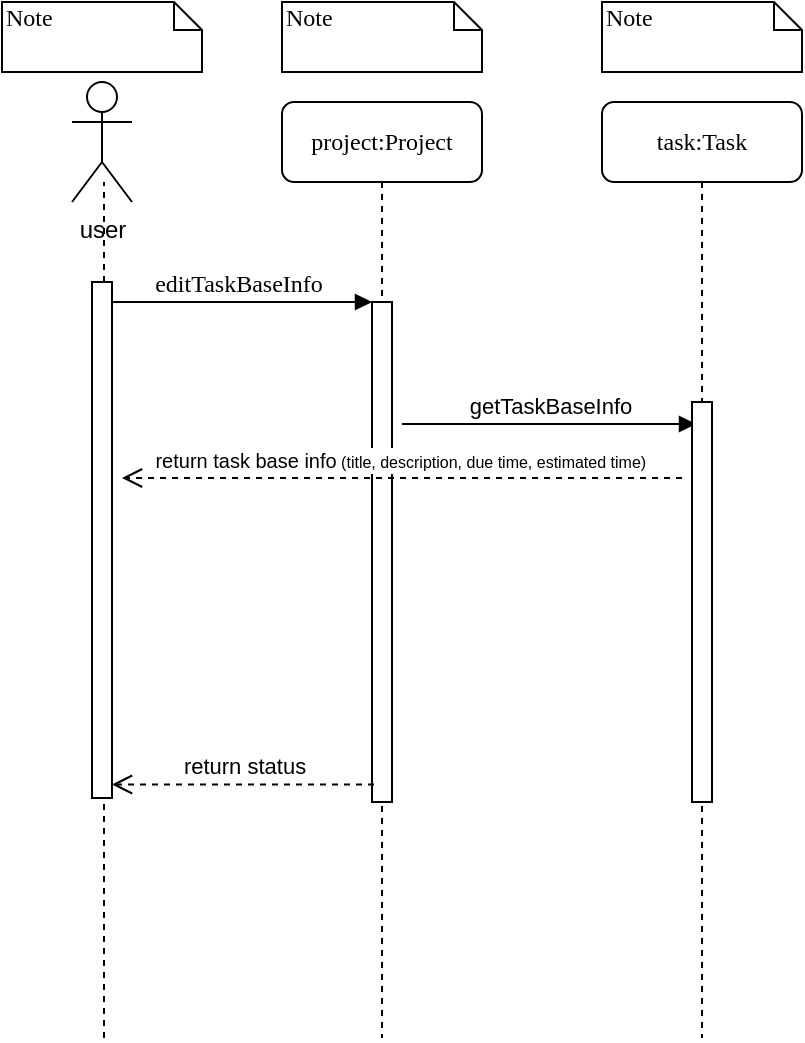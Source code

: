 <mxfile version="10.6.7"><diagram id="1HHfJyGIwwL79xxKRSZR" name="Page-1"><mxGraphModel dx="1394" dy="804" grid="1" gridSize="10" guides="1" tooltips="1" connect="1" arrows="1" fold="1" page="1" pageScale="1" pageWidth="850" pageHeight="1100" math="0" shadow="0"><root><mxCell id="0"/><mxCell id="1" parent="0"/><mxCell id="p_5Fpq-UKxK2JLkZS4Xz-1" value="project:Project&lt;br&gt;" style="shape=umlLifeline;perimeter=lifelinePerimeter;whiteSpace=wrap;html=1;container=1;collapsible=0;recursiveResize=0;outlineConnect=0;rounded=1;shadow=0;comic=0;labelBackgroundColor=none;strokeColor=#000000;strokeWidth=1;fillColor=#FFFFFF;fontFamily=Verdana;fontSize=12;fontColor=#000000;align=center;" parent="1" vertex="1"><mxGeometry x="380" y="212" width="100" height="468" as="geometry"/></mxCell><mxCell id="p_5Fpq-UKxK2JLkZS4Xz-2" value="" style="html=1;points=[];perimeter=orthogonalPerimeter;rounded=0;shadow=0;comic=0;labelBackgroundColor=none;strokeColor=#000000;strokeWidth=1;fillColor=#FFFFFF;fontFamily=Verdana;fontSize=12;fontColor=#000000;align=center;" parent="p_5Fpq-UKxK2JLkZS4Xz-1" vertex="1"><mxGeometry x="45" y="100" width="10" height="250" as="geometry"/></mxCell><mxCell id="p_5Fpq-UKxK2JLkZS4Xz-3" value="getTaskBaseInfo" style="html=1;verticalAlign=bottom;endArrow=block;entryX=0.1;entryY=0.1;entryDx=0;entryDy=0;entryPerimeter=0;" parent="p_5Fpq-UKxK2JLkZS4Xz-1" edge="1"><mxGeometry width="80" relative="1" as="geometry"><mxPoint x="60" y="161" as="sourcePoint"/><mxPoint x="207" y="161" as="targetPoint"/></mxGeometry></mxCell><mxCell id="p_5Fpq-UKxK2JLkZS4Xz-4" value="task:Task&lt;br&gt;" style="shape=umlLifeline;perimeter=lifelinePerimeter;whiteSpace=wrap;html=1;container=1;collapsible=0;recursiveResize=0;outlineConnect=0;rounded=1;shadow=0;comic=0;labelBackgroundColor=none;strokeColor=#000000;strokeWidth=1;fillColor=#FFFFFF;fontFamily=Verdana;fontSize=12;fontColor=#000000;align=center;" parent="1" vertex="1"><mxGeometry x="540" y="212" width="100" height="468" as="geometry"/></mxCell><mxCell id="p_5Fpq-UKxK2JLkZS4Xz-5" value="" style="html=1;points=[];perimeter=orthogonalPerimeter;rounded=0;shadow=0;comic=0;labelBackgroundColor=none;strokeColor=#000000;strokeWidth=1;fillColor=#FFFFFF;fontFamily=Verdana;fontSize=12;fontColor=#000000;align=center;" parent="p_5Fpq-UKxK2JLkZS4Xz-4" vertex="1"><mxGeometry x="45" y="150" width="10" height="200" as="geometry"/></mxCell><mxCell id="p_5Fpq-UKxK2JLkZS4Xz-9" value="editTaskBaseInfo&lt;br&gt;" style="html=1;verticalAlign=bottom;endArrow=block;entryX=0;entryY=0;labelBackgroundColor=none;fontFamily=Verdana;fontSize=12;edgeStyle=elbowEdgeStyle;elbow=vertical;" parent="1" target="p_5Fpq-UKxK2JLkZS4Xz-2" edge="1"><mxGeometry relative="1" as="geometry"><mxPoint x="290" y="312" as="sourcePoint"/></mxGeometry></mxCell><mxCell id="p_5Fpq-UKxK2JLkZS4Xz-10" value="Note" style="shape=note;whiteSpace=wrap;html=1;size=14;verticalAlign=top;align=left;spacingTop=-6;rounded=0;shadow=0;comic=0;labelBackgroundColor=none;strokeColor=#000000;strokeWidth=1;fillColor=#FFFFFF;fontFamily=Verdana;fontSize=12;fontColor=#000000;" parent="1" vertex="1"><mxGeometry x="240" y="162" width="100" height="35" as="geometry"/></mxCell><mxCell id="p_5Fpq-UKxK2JLkZS4Xz-11" value="Note" style="shape=note;whiteSpace=wrap;html=1;size=14;verticalAlign=top;align=left;spacingTop=-6;rounded=0;shadow=0;comic=0;labelBackgroundColor=none;strokeColor=#000000;strokeWidth=1;fillColor=#FFFFFF;fontFamily=Verdana;fontSize=12;fontColor=#000000;" parent="1" vertex="1"><mxGeometry x="380" y="162" width="100" height="35" as="geometry"/></mxCell><mxCell id="p_5Fpq-UKxK2JLkZS4Xz-12" value="Note" style="shape=note;whiteSpace=wrap;html=1;size=14;verticalAlign=top;align=left;spacingTop=-6;rounded=0;shadow=0;comic=0;labelBackgroundColor=none;strokeColor=#000000;strokeWidth=1;fillColor=#FFFFFF;fontFamily=Verdana;fontSize=12;fontColor=#000000;" parent="1" vertex="1"><mxGeometry x="540" y="162" width="100" height="35" as="geometry"/></mxCell><mxCell id="p_5Fpq-UKxK2JLkZS4Xz-13" value="" style="endArrow=none;dashed=1;html=1;" parent="1" source="p_5Fpq-UKxK2JLkZS4Xz-15" edge="1"><mxGeometry width="50" height="50" relative="1" as="geometry"><mxPoint x="291" y="792" as="sourcePoint"/><mxPoint x="291" y="252" as="targetPoint"/></mxGeometry></mxCell><mxCell id="p_5Fpq-UKxK2JLkZS4Xz-14" value="user&lt;br&gt;" style="shape=umlActor;html=1;verticalLabelPosition=bottom;verticalAlign=top;align=center;" parent="1" vertex="1"><mxGeometry x="275" y="202" width="30" height="60" as="geometry"/></mxCell><mxCell id="p_5Fpq-UKxK2JLkZS4Xz-15" value="" style="html=1;points=[];perimeter=orthogonalPerimeter;" parent="1" vertex="1"><mxGeometry x="285" y="302" width="10" height="258" as="geometry"/></mxCell><mxCell id="p_5Fpq-UKxK2JLkZS4Xz-16" value="" style="endArrow=none;dashed=1;html=1;" parent="1" target="p_5Fpq-UKxK2JLkZS4Xz-15" edge="1"><mxGeometry width="50" height="50" relative="1" as="geometry"><mxPoint x="291" y="680" as="sourcePoint"/><mxPoint x="291" y="252" as="targetPoint"/></mxGeometry></mxCell><mxCell id="p_5Fpq-UKxK2JLkZS4Xz-29" value="return status" style="html=1;verticalAlign=bottom;endArrow=open;dashed=1;endSize=8;exitX=0.1;exitY=0.965;exitDx=0;exitDy=0;exitPerimeter=0;" parent="1" source="p_5Fpq-UKxK2JLkZS4Xz-2" target="p_5Fpq-UKxK2JLkZS4Xz-15" edge="1"><mxGeometry relative="1" as="geometry"><mxPoint x="425" y="580.5" as="sourcePoint"/><mxPoint x="500" y="580" as="targetPoint"/></mxGeometry></mxCell><mxCell id="MIVV44bT-31sPQSSDo4o-2" value="&lt;font style=&quot;font-size: 10px&quot;&gt;return task base info&lt;/font&gt;&lt;font style=&quot;font-size: 8px&quot;&gt; (title, description, due time, estimated time)&amp;nbsp;&lt;/font&gt;" style="html=1;verticalAlign=bottom;endArrow=open;dashed=1;endSize=8;" edge="1" parent="1"><mxGeometry relative="1" as="geometry"><mxPoint x="580" y="400" as="sourcePoint"/><mxPoint x="300" y="400" as="targetPoint"/></mxGeometry></mxCell></root></mxGraphModel></diagram></mxfile>